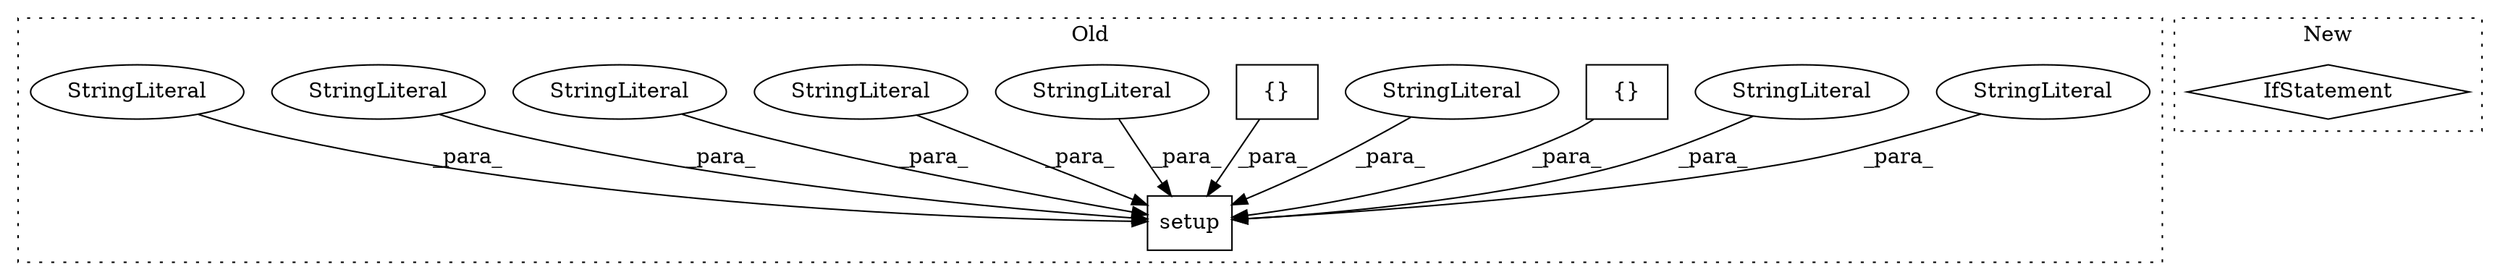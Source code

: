 digraph G {
subgraph cluster0 {
1 [label="setup" a="32" s="116,548" l="6,1" shape="box"];
3 [label="StringLiteral" a="45" s="172" l="30" shape="ellipse"];
4 [label="StringLiteral" a="45" s="448" l="15" shape="ellipse"];
5 [label="{}" a="4" s="525,536" l="1,1" shape="box"];
6 [label="StringLiteral" a="45" s="491" l="5" shape="ellipse"];
7 [label="{}" a="4" s="215,371" l="1,1" shape="box"];
8 [label="StringLiteral" a="45" s="133" l="5" shape="ellipse"];
9 [label="StringLiteral" a="45" s="410" l="37" shape="ellipse"];
10 [label="StringLiteral" a="45" s="464" l="26" shape="ellipse"];
11 [label="StringLiteral" a="45" s="122" l="10" shape="ellipse"];
12 [label="StringLiteral" a="45" s="139" l="32" shape="ellipse"];
label = "Old";
style="dotted";
}
subgraph cluster1 {
2 [label="IfStatement" a="25" s="1703,1729" l="4,2" shape="diamond"];
label = "New";
style="dotted";
}
3 -> 1 [label="_para_"];
4 -> 1 [label="_para_"];
5 -> 1 [label="_para_"];
6 -> 1 [label="_para_"];
7 -> 1 [label="_para_"];
8 -> 1 [label="_para_"];
9 -> 1 [label="_para_"];
10 -> 1 [label="_para_"];
11 -> 1 [label="_para_"];
12 -> 1 [label="_para_"];
}